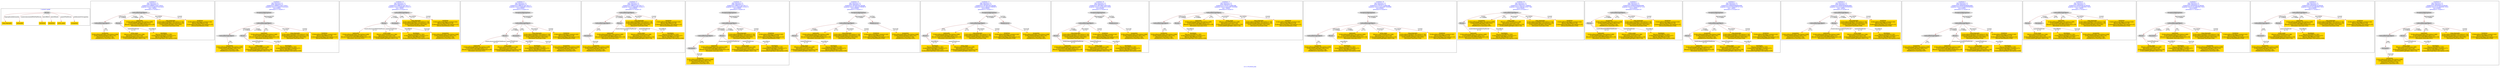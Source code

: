 digraph n0 {
fontcolor="blue"
remincross="true"
label="s11-s-19-artists.json"
subgraph cluster_0 {
label="1-correct model"
n2[style="filled",color="white",fillcolor="lightgray",label="Person1"];
n3[shape="plaintext",style="filled",fillcolor="gold",label="long_biography"];
n4[shape="plaintext",style="filled",fillcolor="gold",label="nationality"];
n5[shape="plaintext",style="filled",fillcolor="gold",label="birthDate"];
n6[shape="plaintext",style="filled",fillcolor="gold",label="deathDate"];
n7[shape="plaintext",style="filled",fillcolor="gold",label="artist_name"];
n8[shape="plaintext",style="filled",fillcolor="gold",label="occupation"];
}
subgraph cluster_1 {
label="candidate 0\nlink coherence:1.0\nnode coherence:1.0\nconfidence:0.40809122302733053\nmapping score:0.5526970743424435\ncost:7.99994\n-precision:0.12-recall:0.17"
n10[style="filled",color="white",fillcolor="lightgray",label="CulturalHeritageObject1"];
n11[style="filled",color="white",fillcolor="lightgray",label="CulturalHeritageObject2"];
n12[style="filled",color="white",fillcolor="lightgray",label="Person1"];
n13[shape="plaintext",style="filled",fillcolor="gold",label="nationality\n[CulturalHeritageObject,description,0.469]\n[CulturalHeritageObject,title,0.251]\n[Person,countryAssociatedWithThePerson,0.229]\n[Document,classLink,0.052]"];
n14[shape="plaintext",style="filled",fillcolor="gold",label="artist_name\n[Person,nameOfThePerson,0.386]\n[Document,classLink,0.244]\n[CulturalHeritageObject,provenance,0.216]\n[CulturalHeritageObject,title,0.154]"];
n15[shape="plaintext",style="filled",fillcolor="gold",label="long_biography\n[CulturalHeritageObject,description,0.726]\n[CulturalHeritageObject,provenance,0.123]\n[CulturalHeritageObject,title,0.092]\n[Document,classLink,0.058]"];
n16[shape="plaintext",style="filled",fillcolor="gold",label="birthDate\n[CulturalHeritageObject,created,0.543]\n[Person,dateOfBirth,0.29]\n[CulturalHeritageObject,description,0.131]\n[Person,dateOfDeath,0.036]"];
n17[shape="plaintext",style="filled",fillcolor="gold",label="deathDate\n[Person,dateOfBirth,0.382]\n[CulturalHeritageObject,created,0.377]\n[Person,dateOfDeath,0.182]\n[CulturalHeritageObject,description,0.059]"];
n18[shape="plaintext",style="filled",fillcolor="gold",label="occupation\n[CulturalHeritageObject,description,0.608]\n[CulturalHeritageObject,title,0.161]\n[Document,classLink,0.134]\n[WebResource,classLink,0.097]"];
}
subgraph cluster_2 {
label="candidate 1\nlink coherence:1.0\nnode coherence:1.0\nconfidence:0.40809122302733053\nmapping score:0.5526970743424435\ncost:8.99991\n-precision:0.11-recall:0.17"
n20[style="filled",color="white",fillcolor="lightgray",label="CulturalHeritageObject1"];
n21[style="filled",color="white",fillcolor="lightgray",label="CulturalHeritageObject2"];
n22[style="filled",color="white",fillcolor="lightgray",label="Person1"];
n23[style="filled",color="white",fillcolor="lightgray",label="EuropeanaAggregation1"];
n24[shape="plaintext",style="filled",fillcolor="gold",label="nationality\n[CulturalHeritageObject,description,0.469]\n[CulturalHeritageObject,title,0.251]\n[Person,countryAssociatedWithThePerson,0.229]\n[Document,classLink,0.052]"];
n25[shape="plaintext",style="filled",fillcolor="gold",label="artist_name\n[Person,nameOfThePerson,0.386]\n[Document,classLink,0.244]\n[CulturalHeritageObject,provenance,0.216]\n[CulturalHeritageObject,title,0.154]"];
n26[shape="plaintext",style="filled",fillcolor="gold",label="long_biography\n[CulturalHeritageObject,description,0.726]\n[CulturalHeritageObject,provenance,0.123]\n[CulturalHeritageObject,title,0.092]\n[Document,classLink,0.058]"];
n27[shape="plaintext",style="filled",fillcolor="gold",label="birthDate\n[CulturalHeritageObject,created,0.543]\n[Person,dateOfBirth,0.29]\n[CulturalHeritageObject,description,0.131]\n[Person,dateOfDeath,0.036]"];
n28[shape="plaintext",style="filled",fillcolor="gold",label="deathDate\n[Person,dateOfBirth,0.382]\n[CulturalHeritageObject,created,0.377]\n[Person,dateOfDeath,0.182]\n[CulturalHeritageObject,description,0.059]"];
n29[shape="plaintext",style="filled",fillcolor="gold",label="occupation\n[CulturalHeritageObject,description,0.608]\n[CulturalHeritageObject,title,0.161]\n[Document,classLink,0.134]\n[WebResource,classLink,0.097]"];
}
subgraph cluster_3 {
label="candidate 10\nlink coherence:1.0\nnode coherence:1.0\nconfidence:0.39987673307361177\nmapping score:0.5499589110245372\ncost:7.99995\n-precision:0.25-recall:0.33"
n31[style="filled",color="white",fillcolor="lightgray",label="CulturalHeritageObject1"];
n32[style="filled",color="white",fillcolor="lightgray",label="Person1"];
n33[style="filled",color="white",fillcolor="lightgray",label="Document1"];
n34[shape="plaintext",style="filled",fillcolor="gold",label="nationality\n[CulturalHeritageObject,description,0.469]\n[CulturalHeritageObject,title,0.251]\n[Person,countryAssociatedWithThePerson,0.229]\n[Document,classLink,0.052]"];
n35[shape="plaintext",style="filled",fillcolor="gold",label="artist_name\n[Person,nameOfThePerson,0.386]\n[Document,classLink,0.244]\n[CulturalHeritageObject,provenance,0.216]\n[CulturalHeritageObject,title,0.154]"];
n36[shape="plaintext",style="filled",fillcolor="gold",label="long_biography\n[CulturalHeritageObject,description,0.726]\n[CulturalHeritageObject,provenance,0.123]\n[CulturalHeritageObject,title,0.092]\n[Document,classLink,0.058]"];
n37[shape="plaintext",style="filled",fillcolor="gold",label="birthDate\n[CulturalHeritageObject,created,0.543]\n[Person,dateOfBirth,0.29]\n[CulturalHeritageObject,description,0.131]\n[Person,dateOfDeath,0.036]"];
n38[shape="plaintext",style="filled",fillcolor="gold",label="occupation\n[CulturalHeritageObject,description,0.608]\n[CulturalHeritageObject,title,0.161]\n[Document,classLink,0.134]\n[WebResource,classLink,0.097]"];
n39[shape="plaintext",style="filled",fillcolor="gold",label="deathDate\n[Person,dateOfBirth,0.382]\n[CulturalHeritageObject,created,0.377]\n[Person,dateOfDeath,0.182]\n[CulturalHeritageObject,description,0.059]"];
}
subgraph cluster_4 {
label="candidate 11\nlink coherence:1.0\nnode coherence:1.0\nconfidence:0.39987673307361177\nmapping score:0.5499589110245372\ncost:8.99992\n-precision:0.22-recall:0.33"
n41[style="filled",color="white",fillcolor="lightgray",label="CulturalHeritageObject1"];
n42[style="filled",color="white",fillcolor="lightgray",label="Person1"];
n43[style="filled",color="white",fillcolor="lightgray",label="Document1"];
n44[style="filled",color="white",fillcolor="lightgray",label="EuropeanaAggregation1"];
n45[shape="plaintext",style="filled",fillcolor="gold",label="nationality\n[CulturalHeritageObject,description,0.469]\n[CulturalHeritageObject,title,0.251]\n[Person,countryAssociatedWithThePerson,0.229]\n[Document,classLink,0.052]"];
n46[shape="plaintext",style="filled",fillcolor="gold",label="artist_name\n[Person,nameOfThePerson,0.386]\n[Document,classLink,0.244]\n[CulturalHeritageObject,provenance,0.216]\n[CulturalHeritageObject,title,0.154]"];
n47[shape="plaintext",style="filled",fillcolor="gold",label="long_biography\n[CulturalHeritageObject,description,0.726]\n[CulturalHeritageObject,provenance,0.123]\n[CulturalHeritageObject,title,0.092]\n[Document,classLink,0.058]"];
n48[shape="plaintext",style="filled",fillcolor="gold",label="birthDate\n[CulturalHeritageObject,created,0.543]\n[Person,dateOfBirth,0.29]\n[CulturalHeritageObject,description,0.131]\n[Person,dateOfDeath,0.036]"];
n49[shape="plaintext",style="filled",fillcolor="gold",label="occupation\n[CulturalHeritageObject,description,0.608]\n[CulturalHeritageObject,title,0.161]\n[Document,classLink,0.134]\n[WebResource,classLink,0.097]"];
n50[shape="plaintext",style="filled",fillcolor="gold",label="deathDate\n[Person,dateOfBirth,0.382]\n[CulturalHeritageObject,created,0.377]\n[Person,dateOfDeath,0.182]\n[CulturalHeritageObject,description,0.059]"];
}
subgraph cluster_5 {
label="candidate 12\nlink coherence:1.0\nnode coherence:1.0\nconfidence:0.39987673307361177\nmapping score:0.5499589110245372\ncost:8.99994\n-precision:0.22-recall:0.33"
n52[style="filled",color="white",fillcolor="lightgray",label="CulturalHeritageObject1"];
n53[style="filled",color="white",fillcolor="lightgray",label="CulturalHeritageObject2"];
n54[style="filled",color="white",fillcolor="lightgray",label="Person1"];
n55[style="filled",color="white",fillcolor="lightgray",label="Document2"];
n56[shape="plaintext",style="filled",fillcolor="gold",label="occupation\n[CulturalHeritageObject,description,0.608]\n[CulturalHeritageObject,title,0.161]\n[Document,classLink,0.134]\n[WebResource,classLink,0.097]"];
n57[shape="plaintext",style="filled",fillcolor="gold",label="nationality\n[CulturalHeritageObject,description,0.469]\n[CulturalHeritageObject,title,0.251]\n[Person,countryAssociatedWithThePerson,0.229]\n[Document,classLink,0.052]"];
n58[shape="plaintext",style="filled",fillcolor="gold",label="artist_name\n[Person,nameOfThePerson,0.386]\n[Document,classLink,0.244]\n[CulturalHeritageObject,provenance,0.216]\n[CulturalHeritageObject,title,0.154]"];
n59[shape="plaintext",style="filled",fillcolor="gold",label="long_biography\n[CulturalHeritageObject,description,0.726]\n[CulturalHeritageObject,provenance,0.123]\n[CulturalHeritageObject,title,0.092]\n[Document,classLink,0.058]"];
n60[shape="plaintext",style="filled",fillcolor="gold",label="birthDate\n[CulturalHeritageObject,created,0.543]\n[Person,dateOfBirth,0.29]\n[CulturalHeritageObject,description,0.131]\n[Person,dateOfDeath,0.036]"];
n61[shape="plaintext",style="filled",fillcolor="gold",label="deathDate\n[Person,dateOfBirth,0.382]\n[CulturalHeritageObject,created,0.377]\n[Person,dateOfDeath,0.182]\n[CulturalHeritageObject,description,0.059]"];
}
subgraph cluster_6 {
label="candidate 13\nlink coherence:1.0\nnode coherence:1.0\nconfidence:0.39987673307361177\nmapping score:0.5499589110245372\ncost:9.99991\n-precision:0.2-recall:0.33"
n63[style="filled",color="white",fillcolor="lightgray",label="CulturalHeritageObject1"];
n64[style="filled",color="white",fillcolor="lightgray",label="CulturalHeritageObject2"];
n65[style="filled",color="white",fillcolor="lightgray",label="Person1"];
n66[style="filled",color="white",fillcolor="lightgray",label="Document2"];
n67[style="filled",color="white",fillcolor="lightgray",label="EuropeanaAggregation1"];
n68[shape="plaintext",style="filled",fillcolor="gold",label="occupation\n[CulturalHeritageObject,description,0.608]\n[CulturalHeritageObject,title,0.161]\n[Document,classLink,0.134]\n[WebResource,classLink,0.097]"];
n69[shape="plaintext",style="filled",fillcolor="gold",label="nationality\n[CulturalHeritageObject,description,0.469]\n[CulturalHeritageObject,title,0.251]\n[Person,countryAssociatedWithThePerson,0.229]\n[Document,classLink,0.052]"];
n70[shape="plaintext",style="filled",fillcolor="gold",label="artist_name\n[Person,nameOfThePerson,0.386]\n[Document,classLink,0.244]\n[CulturalHeritageObject,provenance,0.216]\n[CulturalHeritageObject,title,0.154]"];
n71[shape="plaintext",style="filled",fillcolor="gold",label="long_biography\n[CulturalHeritageObject,description,0.726]\n[CulturalHeritageObject,provenance,0.123]\n[CulturalHeritageObject,title,0.092]\n[Document,classLink,0.058]"];
n72[shape="plaintext",style="filled",fillcolor="gold",label="birthDate\n[CulturalHeritageObject,created,0.543]\n[Person,dateOfBirth,0.29]\n[CulturalHeritageObject,description,0.131]\n[Person,dateOfDeath,0.036]"];
n73[shape="plaintext",style="filled",fillcolor="gold",label="deathDate\n[Person,dateOfBirth,0.382]\n[CulturalHeritageObject,created,0.377]\n[Person,dateOfDeath,0.182]\n[CulturalHeritageObject,description,0.059]"];
}
subgraph cluster_7 {
label="candidate 14\nlink coherence:1.0\nnode coherence:1.0\nconfidence:0.3974832397290368\nmapping score:0.549161079909679\ncost:8.99989\n-precision:0.11-recall:0.17"
n75[style="filled",color="white",fillcolor="lightgray",label="CulturalHeritageObject1"];
n76[style="filled",color="white",fillcolor="lightgray",label="Person1"];
n77[style="filled",color="white",fillcolor="lightgray",label="EuropeanaAggregation1"];
n78[style="filled",color="white",fillcolor="lightgray",label="WebResource1"];
n79[shape="plaintext",style="filled",fillcolor="gold",label="occupation\n[CulturalHeritageObject,description,0.608]\n[CulturalHeritageObject,title,0.161]\n[Document,classLink,0.134]\n[WebResource,classLink,0.097]"];
n80[shape="plaintext",style="filled",fillcolor="gold",label="nationality\n[CulturalHeritageObject,description,0.469]\n[CulturalHeritageObject,title,0.251]\n[Person,countryAssociatedWithThePerson,0.229]\n[Document,classLink,0.052]"];
n81[shape="plaintext",style="filled",fillcolor="gold",label="artist_name\n[Person,nameOfThePerson,0.386]\n[Document,classLink,0.244]\n[CulturalHeritageObject,provenance,0.216]\n[CulturalHeritageObject,title,0.154]"];
n82[shape="plaintext",style="filled",fillcolor="gold",label="long_biography\n[CulturalHeritageObject,description,0.726]\n[CulturalHeritageObject,provenance,0.123]\n[CulturalHeritageObject,title,0.092]\n[Document,classLink,0.058]"];
n83[shape="plaintext",style="filled",fillcolor="gold",label="birthDate\n[CulturalHeritageObject,created,0.543]\n[Person,dateOfBirth,0.29]\n[CulturalHeritageObject,description,0.131]\n[Person,dateOfDeath,0.036]"];
n84[shape="plaintext",style="filled",fillcolor="gold",label="deathDate\n[Person,dateOfBirth,0.382]\n[CulturalHeritageObject,created,0.377]\n[Person,dateOfDeath,0.182]\n[CulturalHeritageObject,description,0.059]"];
}
subgraph cluster_8 {
label="candidate 15\nlink coherence:1.0\nnode coherence:1.0\nconfidence:0.3974832397290368\nmapping score:0.549161079909679\ncost:8.99994\n-precision:0.11-recall:0.17"
n86[style="filled",color="white",fillcolor="lightgray",label="CulturalHeritageObject1"];
n87[style="filled",color="white",fillcolor="lightgray",label="Person2"];
n88[style="filled",color="white",fillcolor="lightgray",label="EuropeanaAggregation1"];
n89[style="filled",color="white",fillcolor="lightgray",label="WebResource1"];
n90[shape="plaintext",style="filled",fillcolor="gold",label="occupation\n[CulturalHeritageObject,description,0.608]\n[CulturalHeritageObject,title,0.161]\n[Document,classLink,0.134]\n[WebResource,classLink,0.097]"];
n91[shape="plaintext",style="filled",fillcolor="gold",label="nationality\n[CulturalHeritageObject,description,0.469]\n[CulturalHeritageObject,title,0.251]\n[Person,countryAssociatedWithThePerson,0.229]\n[Document,classLink,0.052]"];
n92[shape="plaintext",style="filled",fillcolor="gold",label="long_biography\n[CulturalHeritageObject,description,0.726]\n[CulturalHeritageObject,provenance,0.123]\n[CulturalHeritageObject,title,0.092]\n[Document,classLink,0.058]"];
n93[shape="plaintext",style="filled",fillcolor="gold",label="birthDate\n[CulturalHeritageObject,created,0.543]\n[Person,dateOfBirth,0.29]\n[CulturalHeritageObject,description,0.131]\n[Person,dateOfDeath,0.036]"];
n94[shape="plaintext",style="filled",fillcolor="gold",label="deathDate\n[Person,dateOfBirth,0.382]\n[CulturalHeritageObject,created,0.377]\n[Person,dateOfDeath,0.182]\n[CulturalHeritageObject,description,0.059]"];
n95[shape="plaintext",style="filled",fillcolor="gold",label="artist_name\n[Person,nameOfThePerson,0.386]\n[Document,classLink,0.244]\n[CulturalHeritageObject,provenance,0.216]\n[CulturalHeritageObject,title,0.154]"];
}
subgraph cluster_9 {
label="candidate 16\nlink coherence:1.0\nnode coherence:1.0\nconfidence:0.39379487534974295\nmapping score:0.547931625116581\ncost:8.99989\n-precision:0.22-recall:0.33"
n97[style="filled",color="white",fillcolor="lightgray",label="CulturalHeritageObject1"];
n98[style="filled",color="white",fillcolor="lightgray",label="Person1"];
n99[style="filled",color="white",fillcolor="lightgray",label="EuropeanaAggregation1"];
n100[style="filled",color="white",fillcolor="lightgray",label="WebResource1"];
n101[shape="plaintext",style="filled",fillcolor="gold",label="nationality\n[CulturalHeritageObject,description,0.469]\n[CulturalHeritageObject,title,0.251]\n[Person,countryAssociatedWithThePerson,0.229]\n[Document,classLink,0.052]"];
n102[shape="plaintext",style="filled",fillcolor="gold",label="occupation\n[CulturalHeritageObject,description,0.608]\n[CulturalHeritageObject,title,0.161]\n[Document,classLink,0.134]\n[WebResource,classLink,0.097]"];
n103[shape="plaintext",style="filled",fillcolor="gold",label="artist_name\n[Person,nameOfThePerson,0.386]\n[Document,classLink,0.244]\n[CulturalHeritageObject,provenance,0.216]\n[CulturalHeritageObject,title,0.154]"];
n104[shape="plaintext",style="filled",fillcolor="gold",label="long_biography\n[CulturalHeritageObject,description,0.726]\n[CulturalHeritageObject,provenance,0.123]\n[CulturalHeritageObject,title,0.092]\n[Document,classLink,0.058]"];
n105[shape="plaintext",style="filled",fillcolor="gold",label="birthDate\n[CulturalHeritageObject,created,0.543]\n[Person,dateOfBirth,0.29]\n[CulturalHeritageObject,description,0.131]\n[Person,dateOfDeath,0.036]"];
n106[shape="plaintext",style="filled",fillcolor="gold",label="deathDate\n[Person,dateOfBirth,0.382]\n[CulturalHeritageObject,created,0.377]\n[Person,dateOfDeath,0.182]\n[CulturalHeritageObject,description,0.059]"];
}
subgraph cluster_10 {
label="candidate 17\nlink coherence:1.0\nnode coherence:1.0\nconfidence:0.3797017220891998\nmapping score:0.5432339073630666\ncost:7.99994\n-precision:0.0-recall:0.0"
n108[style="filled",color="white",fillcolor="lightgray",label="CulturalHeritageObject1"];
n109[style="filled",color="white",fillcolor="lightgray",label="CulturalHeritageObject2"];
n110[style="filled",color="white",fillcolor="lightgray",label="Person1"];
n111[shape="plaintext",style="filled",fillcolor="gold",label="nationality\n[CulturalHeritageObject,description,0.469]\n[CulturalHeritageObject,title,0.251]\n[Person,countryAssociatedWithThePerson,0.229]\n[Document,classLink,0.052]"];
n112[shape="plaintext",style="filled",fillcolor="gold",label="artist_name\n[Person,nameOfThePerson,0.386]\n[Document,classLink,0.244]\n[CulturalHeritageObject,provenance,0.216]\n[CulturalHeritageObject,title,0.154]"];
n113[shape="plaintext",style="filled",fillcolor="gold",label="long_biography\n[CulturalHeritageObject,description,0.726]\n[CulturalHeritageObject,provenance,0.123]\n[CulturalHeritageObject,title,0.092]\n[Document,classLink,0.058]"];
n114[shape="plaintext",style="filled",fillcolor="gold",label="birthDate\n[CulturalHeritageObject,created,0.543]\n[Person,dateOfBirth,0.29]\n[CulturalHeritageObject,description,0.131]\n[Person,dateOfDeath,0.036]"];
n115[shape="plaintext",style="filled",fillcolor="gold",label="deathDate\n[Person,dateOfBirth,0.382]\n[CulturalHeritageObject,created,0.377]\n[Person,dateOfDeath,0.182]\n[CulturalHeritageObject,description,0.059]"];
n116[shape="plaintext",style="filled",fillcolor="gold",label="occupation\n[CulturalHeritageObject,description,0.608]\n[CulturalHeritageObject,title,0.161]\n[Document,classLink,0.134]\n[WebResource,classLink,0.097]"];
}
subgraph cluster_11 {
label="candidate 18\nlink coherence:1.0\nnode coherence:1.0\nconfidence:0.3797017220891998\nmapping score:0.5432339073630666\ncost:8.99991\n-precision:0.0-recall:0.0"
n118[style="filled",color="white",fillcolor="lightgray",label="CulturalHeritageObject1"];
n119[style="filled",color="white",fillcolor="lightgray",label="CulturalHeritageObject2"];
n120[style="filled",color="white",fillcolor="lightgray",label="Person1"];
n121[style="filled",color="white",fillcolor="lightgray",label="EuropeanaAggregation1"];
n122[shape="plaintext",style="filled",fillcolor="gold",label="nationality\n[CulturalHeritageObject,description,0.469]\n[CulturalHeritageObject,title,0.251]\n[Person,countryAssociatedWithThePerson,0.229]\n[Document,classLink,0.052]"];
n123[shape="plaintext",style="filled",fillcolor="gold",label="artist_name\n[Person,nameOfThePerson,0.386]\n[Document,classLink,0.244]\n[CulturalHeritageObject,provenance,0.216]\n[CulturalHeritageObject,title,0.154]"];
n124[shape="plaintext",style="filled",fillcolor="gold",label="long_biography\n[CulturalHeritageObject,description,0.726]\n[CulturalHeritageObject,provenance,0.123]\n[CulturalHeritageObject,title,0.092]\n[Document,classLink,0.058]"];
n125[shape="plaintext",style="filled",fillcolor="gold",label="birthDate\n[CulturalHeritageObject,created,0.543]\n[Person,dateOfBirth,0.29]\n[CulturalHeritageObject,description,0.131]\n[Person,dateOfDeath,0.036]"];
n126[shape="plaintext",style="filled",fillcolor="gold",label="deathDate\n[Person,dateOfBirth,0.382]\n[CulturalHeritageObject,created,0.377]\n[Person,dateOfDeath,0.182]\n[CulturalHeritageObject,description,0.059]"];
n127[shape="plaintext",style="filled",fillcolor="gold",label="occupation\n[CulturalHeritageObject,description,0.608]\n[CulturalHeritageObject,title,0.161]\n[Document,classLink,0.134]\n[WebResource,classLink,0.097]"];
}
subgraph cluster_12 {
label="candidate 19\nlink coherence:1.0\nnode coherence:1.0\nconfidence:0.3760133577099059\nmapping score:0.5697822303477463\ncost:6.99995\n-precision:0.14-recall:0.17"
n129[style="filled",color="white",fillcolor="lightgray",label="CulturalHeritageObject1"];
n130[style="filled",color="white",fillcolor="lightgray",label="Person1"];
n131[shape="plaintext",style="filled",fillcolor="gold",label="nationality\n[CulturalHeritageObject,description,0.469]\n[CulturalHeritageObject,title,0.251]\n[Person,countryAssociatedWithThePerson,0.229]\n[Document,classLink,0.052]"];
n132[shape="plaintext",style="filled",fillcolor="gold",label="occupation\n[CulturalHeritageObject,description,0.608]\n[CulturalHeritageObject,title,0.161]\n[Document,classLink,0.134]\n[WebResource,classLink,0.097]"];
n133[shape="plaintext",style="filled",fillcolor="gold",label="artist_name\n[Person,nameOfThePerson,0.386]\n[Document,classLink,0.244]\n[CulturalHeritageObject,provenance,0.216]\n[CulturalHeritageObject,title,0.154]"];
n134[shape="plaintext",style="filled",fillcolor="gold",label="long_biography\n[CulturalHeritageObject,description,0.726]\n[CulturalHeritageObject,provenance,0.123]\n[CulturalHeritageObject,title,0.092]\n[Document,classLink,0.058]"];
n135[shape="plaintext",style="filled",fillcolor="gold",label="birthDate\n[CulturalHeritageObject,created,0.543]\n[Person,dateOfBirth,0.29]\n[CulturalHeritageObject,description,0.131]\n[Person,dateOfDeath,0.036]"];
n136[shape="plaintext",style="filled",fillcolor="gold",label="deathDate\n[Person,dateOfBirth,0.382]\n[CulturalHeritageObject,created,0.377]\n[Person,dateOfDeath,0.182]\n[CulturalHeritageObject,description,0.059]"];
}
subgraph cluster_13 {
label="candidate 2\nlink coherence:1.0\nnode coherence:1.0\nconfidence:0.40440285864803666\nmapping score:0.5792453973271233\ncost:6.99995\n-precision:0.29-recall:0.33"
n138[style="filled",color="white",fillcolor="lightgray",label="CulturalHeritageObject1"];
n139[style="filled",color="white",fillcolor="lightgray",label="Person1"];
n140[shape="plaintext",style="filled",fillcolor="gold",label="nationality\n[CulturalHeritageObject,description,0.469]\n[CulturalHeritageObject,title,0.251]\n[Person,countryAssociatedWithThePerson,0.229]\n[Document,classLink,0.052]"];
n141[shape="plaintext",style="filled",fillcolor="gold",label="occupation\n[CulturalHeritageObject,description,0.608]\n[CulturalHeritageObject,title,0.161]\n[Document,classLink,0.134]\n[WebResource,classLink,0.097]"];
n142[shape="plaintext",style="filled",fillcolor="gold",label="artist_name\n[Person,nameOfThePerson,0.386]\n[Document,classLink,0.244]\n[CulturalHeritageObject,provenance,0.216]\n[CulturalHeritageObject,title,0.154]"];
n143[shape="plaintext",style="filled",fillcolor="gold",label="long_biography\n[CulturalHeritageObject,description,0.726]\n[CulturalHeritageObject,provenance,0.123]\n[CulturalHeritageObject,title,0.092]\n[Document,classLink,0.058]"];
n144[shape="plaintext",style="filled",fillcolor="gold",label="birthDate\n[CulturalHeritageObject,created,0.543]\n[Person,dateOfBirth,0.29]\n[CulturalHeritageObject,description,0.131]\n[Person,dateOfDeath,0.036]"];
n145[shape="plaintext",style="filled",fillcolor="gold",label="deathDate\n[Person,dateOfBirth,0.382]\n[CulturalHeritageObject,created,0.377]\n[Person,dateOfDeath,0.182]\n[CulturalHeritageObject,description,0.059]"];
}
subgraph cluster_14 {
label="candidate 3\nlink coherence:1.0\nnode coherence:1.0\nconfidence:0.40440285864803666\nmapping score:0.5792453973271233\ncost:7.99992\n-precision:0.25-recall:0.33"
n147[style="filled",color="white",fillcolor="lightgray",label="CulturalHeritageObject1"];
n148[style="filled",color="white",fillcolor="lightgray",label="Person1"];
n149[style="filled",color="white",fillcolor="lightgray",label="EuropeanaAggregation1"];
n150[shape="plaintext",style="filled",fillcolor="gold",label="nationality\n[CulturalHeritageObject,description,0.469]\n[CulturalHeritageObject,title,0.251]\n[Person,countryAssociatedWithThePerson,0.229]\n[Document,classLink,0.052]"];
n151[shape="plaintext",style="filled",fillcolor="gold",label="occupation\n[CulturalHeritageObject,description,0.608]\n[CulturalHeritageObject,title,0.161]\n[Document,classLink,0.134]\n[WebResource,classLink,0.097]"];
n152[shape="plaintext",style="filled",fillcolor="gold",label="artist_name\n[Person,nameOfThePerson,0.386]\n[Document,classLink,0.244]\n[CulturalHeritageObject,provenance,0.216]\n[CulturalHeritageObject,title,0.154]"];
n153[shape="plaintext",style="filled",fillcolor="gold",label="long_biography\n[CulturalHeritageObject,description,0.726]\n[CulturalHeritageObject,provenance,0.123]\n[CulturalHeritageObject,title,0.092]\n[Document,classLink,0.058]"];
n154[shape="plaintext",style="filled",fillcolor="gold",label="birthDate\n[CulturalHeritageObject,created,0.543]\n[Person,dateOfBirth,0.29]\n[CulturalHeritageObject,description,0.131]\n[Person,dateOfDeath,0.036]"];
n155[shape="plaintext",style="filled",fillcolor="gold",label="deathDate\n[Person,dateOfBirth,0.382]\n[CulturalHeritageObject,created,0.377]\n[Person,dateOfDeath,0.182]\n[CulturalHeritageObject,description,0.059]"];
}
subgraph cluster_15 {
label="candidate 4\nlink coherence:1.0\nnode coherence:1.0\nconfidence:0.40440285864803666\nmapping score:0.5514676195493455\ncost:7.99994\n-precision:0.25-recall:0.33"
n157[style="filled",color="white",fillcolor="lightgray",label="CulturalHeritageObject1"];
n158[style="filled",color="white",fillcolor="lightgray",label="CulturalHeritageObject2"];
n159[style="filled",color="white",fillcolor="lightgray",label="Person1"];
n160[shape="plaintext",style="filled",fillcolor="gold",label="nationality\n[CulturalHeritageObject,description,0.469]\n[CulturalHeritageObject,title,0.251]\n[Person,countryAssociatedWithThePerson,0.229]\n[Document,classLink,0.052]"];
n161[shape="plaintext",style="filled",fillcolor="gold",label="artist_name\n[Person,nameOfThePerson,0.386]\n[Document,classLink,0.244]\n[CulturalHeritageObject,provenance,0.216]\n[CulturalHeritageObject,title,0.154]"];
n162[shape="plaintext",style="filled",fillcolor="gold",label="long_biography\n[CulturalHeritageObject,description,0.726]\n[CulturalHeritageObject,provenance,0.123]\n[CulturalHeritageObject,title,0.092]\n[Document,classLink,0.058]"];
n163[shape="plaintext",style="filled",fillcolor="gold",label="birthDate\n[CulturalHeritageObject,created,0.543]\n[Person,dateOfBirth,0.29]\n[CulturalHeritageObject,description,0.131]\n[Person,dateOfDeath,0.036]"];
n164[shape="plaintext",style="filled",fillcolor="gold",label="deathDate\n[Person,dateOfBirth,0.382]\n[CulturalHeritageObject,created,0.377]\n[Person,dateOfDeath,0.182]\n[CulturalHeritageObject,description,0.059]"];
n165[shape="plaintext",style="filled",fillcolor="gold",label="occupation\n[CulturalHeritageObject,description,0.608]\n[CulturalHeritageObject,title,0.161]\n[Document,classLink,0.134]\n[WebResource,classLink,0.097]"];
}
subgraph cluster_16 {
label="candidate 5\nlink coherence:1.0\nnode coherence:1.0\nconfidence:0.40440285864803666\nmapping score:0.5514676195493455\ncost:8.99991\n-precision:0.22-recall:0.33"
n167[style="filled",color="white",fillcolor="lightgray",label="CulturalHeritageObject1"];
n168[style="filled",color="white",fillcolor="lightgray",label="CulturalHeritageObject2"];
n169[style="filled",color="white",fillcolor="lightgray",label="Person1"];
n170[style="filled",color="white",fillcolor="lightgray",label="EuropeanaAggregation1"];
n171[shape="plaintext",style="filled",fillcolor="gold",label="nationality\n[CulturalHeritageObject,description,0.469]\n[CulturalHeritageObject,title,0.251]\n[Person,countryAssociatedWithThePerson,0.229]\n[Document,classLink,0.052]"];
n172[shape="plaintext",style="filled",fillcolor="gold",label="artist_name\n[Person,nameOfThePerson,0.386]\n[Document,classLink,0.244]\n[CulturalHeritageObject,provenance,0.216]\n[CulturalHeritageObject,title,0.154]"];
n173[shape="plaintext",style="filled",fillcolor="gold",label="long_biography\n[CulturalHeritageObject,description,0.726]\n[CulturalHeritageObject,provenance,0.123]\n[CulturalHeritageObject,title,0.092]\n[Document,classLink,0.058]"];
n174[shape="plaintext",style="filled",fillcolor="gold",label="birthDate\n[CulturalHeritageObject,created,0.543]\n[Person,dateOfBirth,0.29]\n[CulturalHeritageObject,description,0.131]\n[Person,dateOfDeath,0.036]"];
n175[shape="plaintext",style="filled",fillcolor="gold",label="deathDate\n[Person,dateOfBirth,0.382]\n[CulturalHeritageObject,created,0.377]\n[Person,dateOfDeath,0.182]\n[CulturalHeritageObject,description,0.059]"];
n176[shape="plaintext",style="filled",fillcolor="gold",label="occupation\n[CulturalHeritageObject,description,0.608]\n[CulturalHeritageObject,title,0.161]\n[Document,classLink,0.134]\n[WebResource,classLink,0.097]"];
}
subgraph cluster_17 {
label="candidate 6\nlink coherence:1.0\nnode coherence:1.0\nconfidence:0.40356509745290564\nmapping score:0.5511883658176352\ncost:7.99995\n-precision:0.12-recall:0.17"
n178[style="filled",color="white",fillcolor="lightgray",label="CulturalHeritageObject1"];
n179[style="filled",color="white",fillcolor="lightgray",label="Person1"];
n180[style="filled",color="white",fillcolor="lightgray",label="Document1"];
n181[shape="plaintext",style="filled",fillcolor="gold",label="nationality\n[CulturalHeritageObject,description,0.469]\n[CulturalHeritageObject,title,0.251]\n[Person,countryAssociatedWithThePerson,0.229]\n[Document,classLink,0.052]"];
n182[shape="plaintext",style="filled",fillcolor="gold",label="artist_name\n[Person,nameOfThePerson,0.386]\n[Document,classLink,0.244]\n[CulturalHeritageObject,provenance,0.216]\n[CulturalHeritageObject,title,0.154]"];
n183[shape="plaintext",style="filled",fillcolor="gold",label="long_biography\n[CulturalHeritageObject,description,0.726]\n[CulturalHeritageObject,provenance,0.123]\n[CulturalHeritageObject,title,0.092]\n[Document,classLink,0.058]"];
n184[shape="plaintext",style="filled",fillcolor="gold",label="birthDate\n[CulturalHeritageObject,created,0.543]\n[Person,dateOfBirth,0.29]\n[CulturalHeritageObject,description,0.131]\n[Person,dateOfDeath,0.036]"];
n185[shape="plaintext",style="filled",fillcolor="gold",label="occupation\n[CulturalHeritageObject,description,0.608]\n[CulturalHeritageObject,title,0.161]\n[Document,classLink,0.134]\n[WebResource,classLink,0.097]"];
n186[shape="plaintext",style="filled",fillcolor="gold",label="deathDate\n[Person,dateOfBirth,0.382]\n[CulturalHeritageObject,created,0.377]\n[Person,dateOfDeath,0.182]\n[CulturalHeritageObject,description,0.059]"];
}
subgraph cluster_18 {
label="candidate 7\nlink coherence:1.0\nnode coherence:1.0\nconfidence:0.40356509745290564\nmapping score:0.5511883658176352\ncost:8.99992\n-precision:0.11-recall:0.17"
n188[style="filled",color="white",fillcolor="lightgray",label="CulturalHeritageObject1"];
n189[style="filled",color="white",fillcolor="lightgray",label="Person1"];
n190[style="filled",color="white",fillcolor="lightgray",label="Document1"];
n191[style="filled",color="white",fillcolor="lightgray",label="EuropeanaAggregation1"];
n192[shape="plaintext",style="filled",fillcolor="gold",label="nationality\n[CulturalHeritageObject,description,0.469]\n[CulturalHeritageObject,title,0.251]\n[Person,countryAssociatedWithThePerson,0.229]\n[Document,classLink,0.052]"];
n193[shape="plaintext",style="filled",fillcolor="gold",label="artist_name\n[Person,nameOfThePerson,0.386]\n[Document,classLink,0.244]\n[CulturalHeritageObject,provenance,0.216]\n[CulturalHeritageObject,title,0.154]"];
n194[shape="plaintext",style="filled",fillcolor="gold",label="long_biography\n[CulturalHeritageObject,description,0.726]\n[CulturalHeritageObject,provenance,0.123]\n[CulturalHeritageObject,title,0.092]\n[Document,classLink,0.058]"];
n195[shape="plaintext",style="filled",fillcolor="gold",label="birthDate\n[CulturalHeritageObject,created,0.543]\n[Person,dateOfBirth,0.29]\n[CulturalHeritageObject,description,0.131]\n[Person,dateOfDeath,0.036]"];
n196[shape="plaintext",style="filled",fillcolor="gold",label="occupation\n[CulturalHeritageObject,description,0.608]\n[CulturalHeritageObject,title,0.161]\n[Document,classLink,0.134]\n[WebResource,classLink,0.097]"];
n197[shape="plaintext",style="filled",fillcolor="gold",label="deathDate\n[Person,dateOfBirth,0.382]\n[CulturalHeritageObject,created,0.377]\n[Person,dateOfDeath,0.182]\n[CulturalHeritageObject,description,0.059]"];
}
subgraph cluster_19 {
label="candidate 8\nlink coherence:1.0\nnode coherence:1.0\nconfidence:0.40356509745290564\nmapping score:0.5511883658176352\ncost:8.99994\n-precision:0.11-recall:0.17"
n199[style="filled",color="white",fillcolor="lightgray",label="CulturalHeritageObject1"];
n200[style="filled",color="white",fillcolor="lightgray",label="CulturalHeritageObject2"];
n201[style="filled",color="white",fillcolor="lightgray",label="Person1"];
n202[style="filled",color="white",fillcolor="lightgray",label="Document2"];
n203[shape="plaintext",style="filled",fillcolor="gold",label="occupation\n[CulturalHeritageObject,description,0.608]\n[CulturalHeritageObject,title,0.161]\n[Document,classLink,0.134]\n[WebResource,classLink,0.097]"];
n204[shape="plaintext",style="filled",fillcolor="gold",label="nationality\n[CulturalHeritageObject,description,0.469]\n[CulturalHeritageObject,title,0.251]\n[Person,countryAssociatedWithThePerson,0.229]\n[Document,classLink,0.052]"];
n205[shape="plaintext",style="filled",fillcolor="gold",label="artist_name\n[Person,nameOfThePerson,0.386]\n[Document,classLink,0.244]\n[CulturalHeritageObject,provenance,0.216]\n[CulturalHeritageObject,title,0.154]"];
n206[shape="plaintext",style="filled",fillcolor="gold",label="long_biography\n[CulturalHeritageObject,description,0.726]\n[CulturalHeritageObject,provenance,0.123]\n[CulturalHeritageObject,title,0.092]\n[Document,classLink,0.058]"];
n207[shape="plaintext",style="filled",fillcolor="gold",label="birthDate\n[CulturalHeritageObject,created,0.543]\n[Person,dateOfBirth,0.29]\n[CulturalHeritageObject,description,0.131]\n[Person,dateOfDeath,0.036]"];
n208[shape="plaintext",style="filled",fillcolor="gold",label="deathDate\n[Person,dateOfBirth,0.382]\n[CulturalHeritageObject,created,0.377]\n[Person,dateOfDeath,0.182]\n[CulturalHeritageObject,description,0.059]"];
}
subgraph cluster_20 {
label="candidate 9\nlink coherence:1.0\nnode coherence:1.0\nconfidence:0.40356509745290564\nmapping score:0.5511883658176352\ncost:9.99991\n-precision:0.1-recall:0.17"
n210[style="filled",color="white",fillcolor="lightgray",label="CulturalHeritageObject1"];
n211[style="filled",color="white",fillcolor="lightgray",label="CulturalHeritageObject2"];
n212[style="filled",color="white",fillcolor="lightgray",label="Person1"];
n213[style="filled",color="white",fillcolor="lightgray",label="Document2"];
n214[style="filled",color="white",fillcolor="lightgray",label="EuropeanaAggregation1"];
n215[shape="plaintext",style="filled",fillcolor="gold",label="occupation\n[CulturalHeritageObject,description,0.608]\n[CulturalHeritageObject,title,0.161]\n[Document,classLink,0.134]\n[WebResource,classLink,0.097]"];
n216[shape="plaintext",style="filled",fillcolor="gold",label="nationality\n[CulturalHeritageObject,description,0.469]\n[CulturalHeritageObject,title,0.251]\n[Person,countryAssociatedWithThePerson,0.229]\n[Document,classLink,0.052]"];
n217[shape="plaintext",style="filled",fillcolor="gold",label="artist_name\n[Person,nameOfThePerson,0.386]\n[Document,classLink,0.244]\n[CulturalHeritageObject,provenance,0.216]\n[CulturalHeritageObject,title,0.154]"];
n218[shape="plaintext",style="filled",fillcolor="gold",label="long_biography\n[CulturalHeritageObject,description,0.726]\n[CulturalHeritageObject,provenance,0.123]\n[CulturalHeritageObject,title,0.092]\n[Document,classLink,0.058]"];
n219[shape="plaintext",style="filled",fillcolor="gold",label="birthDate\n[CulturalHeritageObject,created,0.543]\n[Person,dateOfBirth,0.29]\n[CulturalHeritageObject,description,0.131]\n[Person,dateOfDeath,0.036]"];
n220[shape="plaintext",style="filled",fillcolor="gold",label="deathDate\n[Person,dateOfBirth,0.382]\n[CulturalHeritageObject,created,0.377]\n[Person,dateOfDeath,0.182]\n[CulturalHeritageObject,description,0.059]"];
}
n2 -> n3[color="brown",fontcolor="black",label="biographicalInformation"]
n2 -> n4[color="brown",fontcolor="black",label="countryAssociatedWithThePerson"]
n2 -> n5[color="brown",fontcolor="black",label="dateOfBirth"]
n2 -> n6[color="brown",fontcolor="black",label="dateOfDeath"]
n2 -> n7[color="brown",fontcolor="black",label="nameOfThePerson"]
n2 -> n8[color="brown",fontcolor="black",label="professionOrOccupation"]
n10 -> n11[color="brown",fontcolor="black",label="isRelatedTo\nw=0.99999"]
n10 -> n12[color="brown",fontcolor="black",label="creator\nw=0.99995"]
n10 -> n13[color="brown",fontcolor="black",label="title\nw=1.0"]
n12 -> n14[color="brown",fontcolor="black",label="nameOfThePerson\nw=1.0"]
n10 -> n15[color="brown",fontcolor="black",label="description\nw=1.0"]
n10 -> n16[color="brown",fontcolor="black",label="created\nw=1.0"]
n12 -> n17[color="brown",fontcolor="black",label="dateOfBirth\nw=1.0"]
n11 -> n18[color="brown",fontcolor="black",label="title\nw=1.0"]
n20 -> n21[color="brown",fontcolor="black",label="isRelatedTo\nw=0.99999"]
n20 -> n22[color="brown",fontcolor="black",label="creator\nw=0.99995"]
n23 -> n20[color="brown",fontcolor="black",label="aggregatedCHO\nw=0.99997"]
n20 -> n24[color="brown",fontcolor="black",label="title\nw=1.0"]
n22 -> n25[color="brown",fontcolor="black",label="nameOfThePerson\nw=1.0"]
n20 -> n26[color="brown",fontcolor="black",label="description\nw=1.0"]
n20 -> n27[color="brown",fontcolor="black",label="created\nw=1.0"]
n22 -> n28[color="brown",fontcolor="black",label="dateOfBirth\nw=1.0"]
n21 -> n29[color="brown",fontcolor="black",label="title\nw=1.0"]
n31 -> n32[color="brown",fontcolor="black",label="creator\nw=0.99995"]
n31 -> n33[color="brown",fontcolor="black",label="page\nw=1.0"]
n32 -> n34[color="brown",fontcolor="black",label="countryAssociatedWithThePerson\nw=1.0"]
n32 -> n35[color="brown",fontcolor="black",label="nameOfThePerson\nw=1.0"]
n31 -> n36[color="brown",fontcolor="black",label="description\nw=1.0"]
n31 -> n37[color="brown",fontcolor="black",label="created\nw=1.0"]
n33 -> n38[color="brown",fontcolor="black",label="classLink\nw=1.0"]
n32 -> n39[color="brown",fontcolor="black",label="dateOfBirth\nw=1.0"]
n41 -> n42[color="brown",fontcolor="black",label="creator\nw=0.99995"]
n41 -> n43[color="brown",fontcolor="black",label="page\nw=1.0"]
n44 -> n41[color="brown",fontcolor="black",label="aggregatedCHO\nw=0.99997"]
n42 -> n45[color="brown",fontcolor="black",label="countryAssociatedWithThePerson\nw=1.0"]
n42 -> n46[color="brown",fontcolor="black",label="nameOfThePerson\nw=1.0"]
n41 -> n47[color="brown",fontcolor="black",label="description\nw=1.0"]
n41 -> n48[color="brown",fontcolor="black",label="created\nw=1.0"]
n43 -> n49[color="brown",fontcolor="black",label="classLink\nw=1.0"]
n42 -> n50[color="brown",fontcolor="black",label="dateOfBirth\nw=1.0"]
n52 -> n53[color="brown",fontcolor="black",label="isRelatedTo\nw=0.99999"]
n52 -> n54[color="brown",fontcolor="black",label="creator\nw=0.99995"]
n53 -> n55[color="brown",fontcolor="black",label="page\nw=1.0"]
n55 -> n56[color="brown",fontcolor="black",label="classLink\nw=1.0"]
n54 -> n57[color="brown",fontcolor="black",label="countryAssociatedWithThePerson\nw=1.0"]
n54 -> n58[color="brown",fontcolor="black",label="nameOfThePerson\nw=1.0"]
n52 -> n59[color="brown",fontcolor="black",label="description\nw=1.0"]
n52 -> n60[color="brown",fontcolor="black",label="created\nw=1.0"]
n54 -> n61[color="brown",fontcolor="black",label="dateOfBirth\nw=1.0"]
n63 -> n64[color="brown",fontcolor="black",label="isRelatedTo\nw=0.99999"]
n63 -> n65[color="brown",fontcolor="black",label="creator\nw=0.99995"]
n64 -> n66[color="brown",fontcolor="black",label="page\nw=1.0"]
n67 -> n63[color="brown",fontcolor="black",label="aggregatedCHO\nw=0.99997"]
n66 -> n68[color="brown",fontcolor="black",label="classLink\nw=1.0"]
n65 -> n69[color="brown",fontcolor="black",label="countryAssociatedWithThePerson\nw=1.0"]
n65 -> n70[color="brown",fontcolor="black",label="nameOfThePerson\nw=1.0"]
n63 -> n71[color="brown",fontcolor="black",label="description\nw=1.0"]
n63 -> n72[color="brown",fontcolor="black",label="created\nw=1.0"]
n65 -> n73[color="brown",fontcolor="black",label="dateOfBirth\nw=1.0"]
n75 -> n76[color="brown",fontcolor="black",label="creator\nw=0.99995"]
n77 -> n75[color="brown",fontcolor="black",label="aggregatedCHO\nw=0.99997"]
n77 -> n78[color="brown",fontcolor="black",label="hasView\nw=0.99997"]
n78 -> n79[color="brown",fontcolor="black",label="classLink\nw=1.0"]
n75 -> n80[color="brown",fontcolor="black",label="title\nw=1.0"]
n76 -> n81[color="brown",fontcolor="black",label="nameOfThePerson\nw=1.0"]
n75 -> n82[color="brown",fontcolor="black",label="description\nw=1.0"]
n75 -> n83[color="brown",fontcolor="black",label="created\nw=1.0"]
n76 -> n84[color="brown",fontcolor="black",label="dateOfBirth\nw=1.0"]
n86 -> n87[color="brown",fontcolor="black",label="sitter\nw=1.0"]
n88 -> n86[color="brown",fontcolor="black",label="aggregatedCHO\nw=0.99997"]
n88 -> n89[color="brown",fontcolor="black",label="hasView\nw=0.99997"]
n89 -> n90[color="brown",fontcolor="black",label="classLink\nw=1.0"]
n86 -> n91[color="brown",fontcolor="black",label="title\nw=1.0"]
n86 -> n92[color="brown",fontcolor="black",label="description\nw=1.0"]
n86 -> n93[color="brown",fontcolor="black",label="created\nw=1.0"]
n87 -> n94[color="brown",fontcolor="black",label="dateOfBirth\nw=1.0"]
n87 -> n95[color="brown",fontcolor="black",label="nameOfThePerson\nw=1.0"]
n97 -> n98[color="brown",fontcolor="black",label="creator\nw=0.99995"]
n99 -> n97[color="brown",fontcolor="black",label="aggregatedCHO\nw=0.99997"]
n99 -> n100[color="brown",fontcolor="black",label="hasView\nw=0.99997"]
n98 -> n101[color="brown",fontcolor="black",label="countryAssociatedWithThePerson\nw=1.0"]
n100 -> n102[color="brown",fontcolor="black",label="classLink\nw=1.0"]
n98 -> n103[color="brown",fontcolor="black",label="nameOfThePerson\nw=1.0"]
n97 -> n104[color="brown",fontcolor="black",label="description\nw=1.0"]
n97 -> n105[color="brown",fontcolor="black",label="created\nw=1.0"]
n98 -> n106[color="brown",fontcolor="black",label="dateOfBirth\nw=1.0"]
n108 -> n109[color="brown",fontcolor="black",label="isRelatedTo\nw=0.99999"]
n108 -> n110[color="brown",fontcolor="black",label="creator\nw=0.99995"]
n108 -> n111[color="brown",fontcolor="black",label="title\nw=1.0"]
n108 -> n112[color="brown",fontcolor="black",label="provenance\nw=1.0"]
n108 -> n113[color="brown",fontcolor="black",label="description\nw=1.0"]
n108 -> n114[color="brown",fontcolor="black",label="created\nw=1.0"]
n110 -> n115[color="brown",fontcolor="black",label="dateOfBirth\nw=1.0"]
n109 -> n116[color="brown",fontcolor="black",label="title\nw=1.0"]
n118 -> n119[color="brown",fontcolor="black",label="isRelatedTo\nw=0.99999"]
n118 -> n120[color="brown",fontcolor="black",label="creator\nw=0.99995"]
n121 -> n118[color="brown",fontcolor="black",label="aggregatedCHO\nw=0.99997"]
n118 -> n122[color="brown",fontcolor="black",label="title\nw=1.0"]
n118 -> n123[color="brown",fontcolor="black",label="provenance\nw=1.0"]
n118 -> n124[color="brown",fontcolor="black",label="description\nw=1.0"]
n118 -> n125[color="brown",fontcolor="black",label="created\nw=1.0"]
n120 -> n126[color="brown",fontcolor="black",label="dateOfBirth\nw=1.0"]
n119 -> n127[color="brown",fontcolor="black",label="title\nw=1.0"]
n129 -> n130[color="brown",fontcolor="black",label="creator\nw=0.99995"]
n130 -> n131[color="brown",fontcolor="black",label="countryAssociatedWithThePerson\nw=1.0"]
n129 -> n132[color="brown",fontcolor="black",label="title\nw=1.0"]
n129 -> n133[color="brown",fontcolor="black",label="provenance\nw=1.0"]
n129 -> n134[color="brown",fontcolor="black",label="description\nw=1.0"]
n129 -> n135[color="brown",fontcolor="black",label="created\nw=1.0"]
n130 -> n136[color="brown",fontcolor="black",label="dateOfBirth\nw=1.0"]
n138 -> n139[color="brown",fontcolor="black",label="creator\nw=0.99995"]
n139 -> n140[color="brown",fontcolor="black",label="countryAssociatedWithThePerson\nw=1.0"]
n138 -> n141[color="brown",fontcolor="black",label="title\nw=1.0"]
n139 -> n142[color="brown",fontcolor="black",label="nameOfThePerson\nw=1.0"]
n138 -> n143[color="brown",fontcolor="black",label="description\nw=1.0"]
n138 -> n144[color="brown",fontcolor="black",label="created\nw=1.0"]
n139 -> n145[color="brown",fontcolor="black",label="dateOfBirth\nw=1.0"]
n147 -> n148[color="brown",fontcolor="black",label="creator\nw=0.99995"]
n149 -> n147[color="brown",fontcolor="black",label="aggregatedCHO\nw=0.99997"]
n148 -> n150[color="brown",fontcolor="black",label="countryAssociatedWithThePerson\nw=1.0"]
n147 -> n151[color="brown",fontcolor="black",label="title\nw=1.0"]
n148 -> n152[color="brown",fontcolor="black",label="nameOfThePerson\nw=1.0"]
n147 -> n153[color="brown",fontcolor="black",label="description\nw=1.0"]
n147 -> n154[color="brown",fontcolor="black",label="created\nw=1.0"]
n148 -> n155[color="brown",fontcolor="black",label="dateOfBirth\nw=1.0"]
n157 -> n158[color="brown",fontcolor="black",label="isRelatedTo\nw=0.99999"]
n157 -> n159[color="brown",fontcolor="black",label="creator\nw=0.99995"]
n159 -> n160[color="brown",fontcolor="black",label="countryAssociatedWithThePerson\nw=1.0"]
n159 -> n161[color="brown",fontcolor="black",label="nameOfThePerson\nw=1.0"]
n157 -> n162[color="brown",fontcolor="black",label="description\nw=1.0"]
n157 -> n163[color="brown",fontcolor="black",label="created\nw=1.0"]
n159 -> n164[color="brown",fontcolor="black",label="dateOfBirth\nw=1.0"]
n158 -> n165[color="brown",fontcolor="black",label="title\nw=1.0"]
n167 -> n168[color="brown",fontcolor="black",label="isRelatedTo\nw=0.99999"]
n167 -> n169[color="brown",fontcolor="black",label="creator\nw=0.99995"]
n170 -> n167[color="brown",fontcolor="black",label="aggregatedCHO\nw=0.99997"]
n169 -> n171[color="brown",fontcolor="black",label="countryAssociatedWithThePerson\nw=1.0"]
n169 -> n172[color="brown",fontcolor="black",label="nameOfThePerson\nw=1.0"]
n167 -> n173[color="brown",fontcolor="black",label="description\nw=1.0"]
n167 -> n174[color="brown",fontcolor="black",label="created\nw=1.0"]
n169 -> n175[color="brown",fontcolor="black",label="dateOfBirth\nw=1.0"]
n168 -> n176[color="brown",fontcolor="black",label="title\nw=1.0"]
n178 -> n179[color="brown",fontcolor="black",label="creator\nw=0.99995"]
n178 -> n180[color="brown",fontcolor="black",label="page\nw=1.0"]
n178 -> n181[color="brown",fontcolor="black",label="title\nw=1.0"]
n179 -> n182[color="brown",fontcolor="black",label="nameOfThePerson\nw=1.0"]
n178 -> n183[color="brown",fontcolor="black",label="description\nw=1.0"]
n178 -> n184[color="brown",fontcolor="black",label="created\nw=1.0"]
n180 -> n185[color="brown",fontcolor="black",label="classLink\nw=1.0"]
n179 -> n186[color="brown",fontcolor="black",label="dateOfBirth\nw=1.0"]
n188 -> n189[color="brown",fontcolor="black",label="creator\nw=0.99995"]
n188 -> n190[color="brown",fontcolor="black",label="page\nw=1.0"]
n191 -> n188[color="brown",fontcolor="black",label="aggregatedCHO\nw=0.99997"]
n188 -> n192[color="brown",fontcolor="black",label="title\nw=1.0"]
n189 -> n193[color="brown",fontcolor="black",label="nameOfThePerson\nw=1.0"]
n188 -> n194[color="brown",fontcolor="black",label="description\nw=1.0"]
n188 -> n195[color="brown",fontcolor="black",label="created\nw=1.0"]
n190 -> n196[color="brown",fontcolor="black",label="classLink\nw=1.0"]
n189 -> n197[color="brown",fontcolor="black",label="dateOfBirth\nw=1.0"]
n199 -> n200[color="brown",fontcolor="black",label="isRelatedTo\nw=0.99999"]
n199 -> n201[color="brown",fontcolor="black",label="creator\nw=0.99995"]
n200 -> n202[color="brown",fontcolor="black",label="page\nw=1.0"]
n202 -> n203[color="brown",fontcolor="black",label="classLink\nw=1.0"]
n199 -> n204[color="brown",fontcolor="black",label="title\nw=1.0"]
n201 -> n205[color="brown",fontcolor="black",label="nameOfThePerson\nw=1.0"]
n199 -> n206[color="brown",fontcolor="black",label="description\nw=1.0"]
n199 -> n207[color="brown",fontcolor="black",label="created\nw=1.0"]
n201 -> n208[color="brown",fontcolor="black",label="dateOfBirth\nw=1.0"]
n210 -> n211[color="brown",fontcolor="black",label="isRelatedTo\nw=0.99999"]
n210 -> n212[color="brown",fontcolor="black",label="creator\nw=0.99995"]
n211 -> n213[color="brown",fontcolor="black",label="page\nw=1.0"]
n214 -> n210[color="brown",fontcolor="black",label="aggregatedCHO\nw=0.99997"]
n213 -> n215[color="brown",fontcolor="black",label="classLink\nw=1.0"]
n210 -> n216[color="brown",fontcolor="black",label="title\nw=1.0"]
n212 -> n217[color="brown",fontcolor="black",label="nameOfThePerson\nw=1.0"]
n210 -> n218[color="brown",fontcolor="black",label="description\nw=1.0"]
n210 -> n219[color="brown",fontcolor="black",label="created\nw=1.0"]
n212 -> n220[color="brown",fontcolor="black",label="dateOfBirth\nw=1.0"]
}
